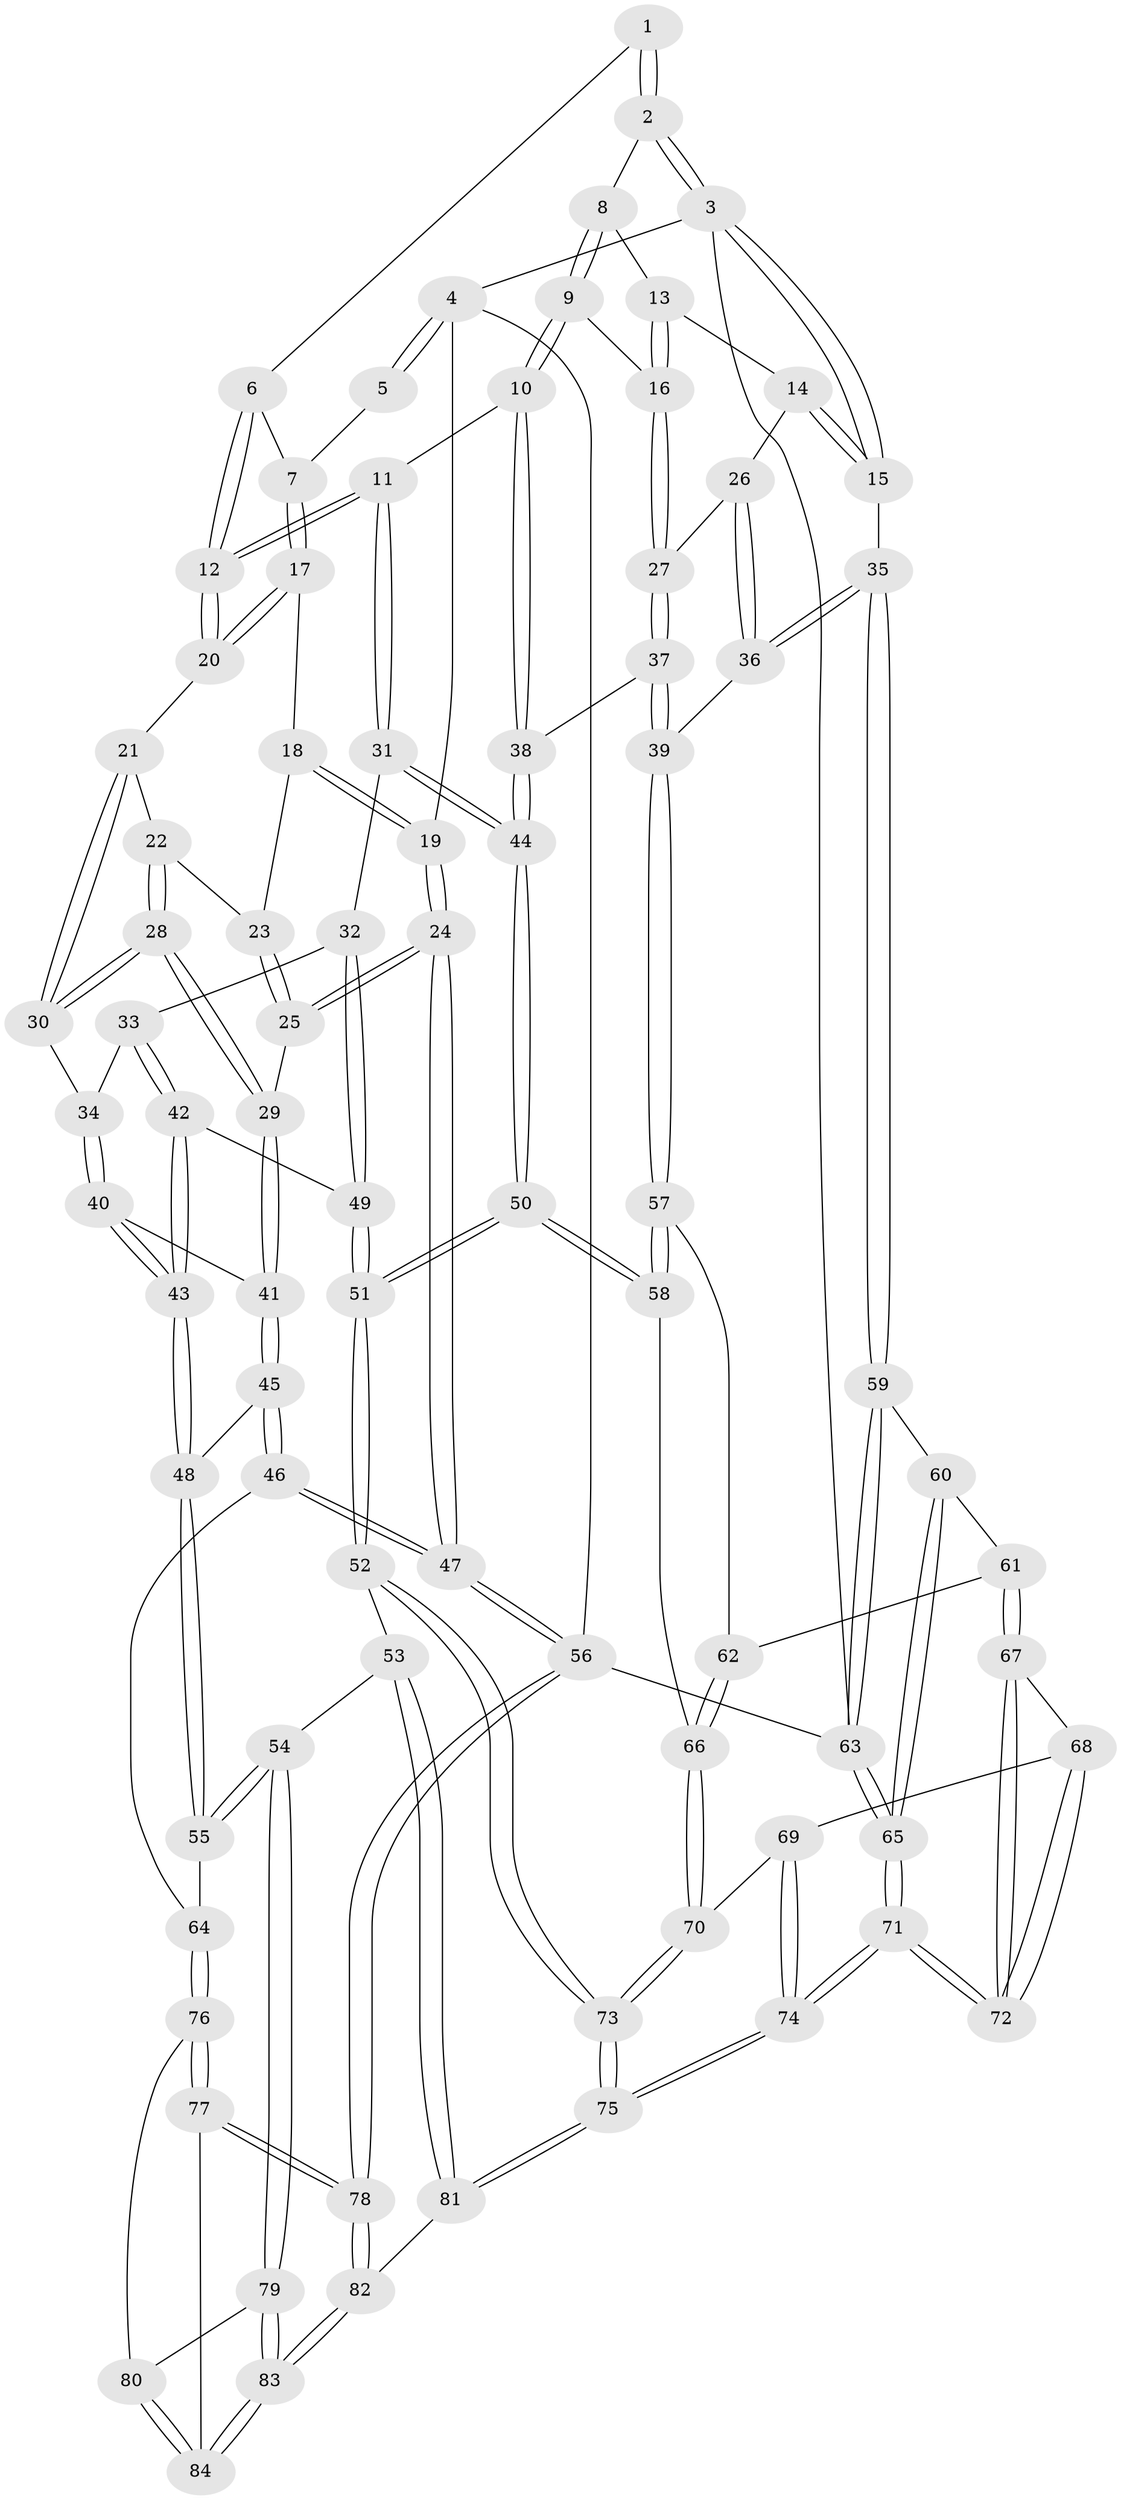 // coarse degree distribution, {4: 0.44, 5: 0.28, 6: 0.16, 3: 0.12}
// Generated by graph-tools (version 1.1) at 2025/42/03/06/25 10:42:30]
// undirected, 84 vertices, 207 edges
graph export_dot {
graph [start="1"]
  node [color=gray90,style=filled];
  1 [pos="+0.4391107191345095+0"];
  2 [pos="+0.566799424150106+0"];
  3 [pos="+1+0"];
  4 [pos="+0+0"];
  5 [pos="+0+0"];
  6 [pos="+0.4211228644116841+0"];
  7 [pos="+0.20628064839366653+0.13520227267963197"];
  8 [pos="+0.5948428876076033+0"];
  9 [pos="+0.6217792899422684+0.22833825045923561"];
  10 [pos="+0.4518963777490629+0.31200733422662297"];
  11 [pos="+0.4280808761712772+0.3118167948304508"];
  12 [pos="+0.39832017512428236+0.2821051766546166"];
  13 [pos="+0.8481329160068457+0.12851890898019203"];
  14 [pos="+0.9571547967228197+0.1307208529281452"];
  15 [pos="+1+0.1070794099602457"];
  16 [pos="+0.6736177265382919+0.2581937420380214"];
  17 [pos="+0.20618822212983598+0.13554767262657477"];
  18 [pos="+0.08919552801576296+0.1718982882957343"];
  19 [pos="+0+0"];
  20 [pos="+0.26658219997376364+0.2481397688584459"];
  21 [pos="+0.24433143890166406+0.2699550597226137"];
  22 [pos="+0.15195501613276757+0.29872220793960624"];
  23 [pos="+0.08870280608325967+0.1743865196220935"];
  24 [pos="+0+0.38151220186541884"];
  25 [pos="+0.002332833631838944+0.3646082489074528"];
  26 [pos="+0.7575386252480966+0.3039195306558251"];
  27 [pos="+0.6757483126697986+0.2612423271258656"];
  28 [pos="+0.04932498252405235+0.37916709749711075"];
  29 [pos="+0.04874219461448276+0.3794690886312775"];
  30 [pos="+0.22186540662595974+0.37181537649415425"];
  31 [pos="+0.3954965260256515+0.37987213113834695"];
  32 [pos="+0.3651170385775849+0.4201589713426559"];
  33 [pos="+0.24809219898910514+0.39337641467128"];
  34 [pos="+0.22449742959610108+0.3798155861996283"];
  35 [pos="+1+0.3749099376856313"];
  36 [pos="+0.864553946458446+0.3889925462525519"];
  37 [pos="+0.6548363362370664+0.4797881917080826"];
  38 [pos="+0.5900714581964381+0.4914913732345321"];
  39 [pos="+0.7325929811992964+0.5171991509275301"];
  40 [pos="+0.1889554718769377+0.4561501831789985"];
  41 [pos="+0.07905623621069137+0.42005357207258165"];
  42 [pos="+0.24727197322589817+0.5010566109244511"];
  43 [pos="+0.23141437878775978+0.5081720871432407"];
  44 [pos="+0.521307761340768+0.5784062323146831"];
  45 [pos="+0.0958901628727502+0.5665008451854748"];
  46 [pos="+0+0.6467802383446959"];
  47 [pos="+0+0.6307775169993861"];
  48 [pos="+0.19250482273185213+0.6047130316365736"];
  49 [pos="+0.3449149096916212+0.4713010961219509"];
  50 [pos="+0.497747528821014+0.6271498315514527"];
  51 [pos="+0.4261445917211025+0.6598923165468602"];
  52 [pos="+0.41481360735057055+0.6748626024612709"];
  53 [pos="+0.320152191857854+0.7211344692591556"];
  54 [pos="+0.2681735988041705+0.7250189349709889"];
  55 [pos="+0.23076679508010478+0.6906596793095447"];
  56 [pos="+0+1"];
  57 [pos="+0.7505216247930933+0.575240985971752"];
  58 [pos="+0.5570876216324525+0.6548823344325622"];
  59 [pos="+1+0.46341853671204064"];
  60 [pos="+0.8736783006691217+0.6331528311432758"];
  61 [pos="+0.7841879653304275+0.6289663730421956"];
  62 [pos="+0.7816865685010604+0.6259613959180054"];
  63 [pos="+1+1"];
  64 [pos="+0.031056013022069985+0.7203343052373635"];
  65 [pos="+1+1"];
  66 [pos="+0.5899055958333248+0.6842011320553333"];
  67 [pos="+0.7681384519621299+0.6754142066970875"];
  68 [pos="+0.6787970476551933+0.7318788832200196"];
  69 [pos="+0.6491490936674146+0.7381226525355933"];
  70 [pos="+0.6160424415551948+0.7216773844188585"];
  71 [pos="+0.9053714463306236+1"];
  72 [pos="+0.8236682970510878+0.9615623425234658"];
  73 [pos="+0.5360636842882318+0.8555555338918606"];
  74 [pos="+0.6703992785127115+1"];
  75 [pos="+0.6119666928570718+1"];
  76 [pos="+0.07016540417250199+0.8380127830695896"];
  77 [pos="+0.04853916136716509+0.8678845812283968"];
  78 [pos="+0+1"];
  79 [pos="+0.2661894584864513+0.7287377530357302"];
  80 [pos="+0.13573626747281323+0.8275559053413232"];
  81 [pos="+0.48737388936380843+1"];
  82 [pos="+0.2534028163376751+1"];
  83 [pos="+0.23841191821562288+1"];
  84 [pos="+0.16841516170866622+0.9261685156672963"];
  1 -- 2;
  1 -- 2;
  1 -- 6;
  2 -- 3;
  2 -- 3;
  2 -- 8;
  3 -- 4;
  3 -- 15;
  3 -- 15;
  3 -- 63;
  4 -- 5;
  4 -- 5;
  4 -- 19;
  4 -- 56;
  5 -- 7;
  6 -- 7;
  6 -- 12;
  6 -- 12;
  7 -- 17;
  7 -- 17;
  8 -- 9;
  8 -- 9;
  8 -- 13;
  9 -- 10;
  9 -- 10;
  9 -- 16;
  10 -- 11;
  10 -- 38;
  10 -- 38;
  11 -- 12;
  11 -- 12;
  11 -- 31;
  11 -- 31;
  12 -- 20;
  12 -- 20;
  13 -- 14;
  13 -- 16;
  13 -- 16;
  14 -- 15;
  14 -- 15;
  14 -- 26;
  15 -- 35;
  16 -- 27;
  16 -- 27;
  17 -- 18;
  17 -- 20;
  17 -- 20;
  18 -- 19;
  18 -- 19;
  18 -- 23;
  19 -- 24;
  19 -- 24;
  20 -- 21;
  21 -- 22;
  21 -- 30;
  21 -- 30;
  22 -- 23;
  22 -- 28;
  22 -- 28;
  23 -- 25;
  23 -- 25;
  24 -- 25;
  24 -- 25;
  24 -- 47;
  24 -- 47;
  25 -- 29;
  26 -- 27;
  26 -- 36;
  26 -- 36;
  27 -- 37;
  27 -- 37;
  28 -- 29;
  28 -- 29;
  28 -- 30;
  28 -- 30;
  29 -- 41;
  29 -- 41;
  30 -- 34;
  31 -- 32;
  31 -- 44;
  31 -- 44;
  32 -- 33;
  32 -- 49;
  32 -- 49;
  33 -- 34;
  33 -- 42;
  33 -- 42;
  34 -- 40;
  34 -- 40;
  35 -- 36;
  35 -- 36;
  35 -- 59;
  35 -- 59;
  36 -- 39;
  37 -- 38;
  37 -- 39;
  37 -- 39;
  38 -- 44;
  38 -- 44;
  39 -- 57;
  39 -- 57;
  40 -- 41;
  40 -- 43;
  40 -- 43;
  41 -- 45;
  41 -- 45;
  42 -- 43;
  42 -- 43;
  42 -- 49;
  43 -- 48;
  43 -- 48;
  44 -- 50;
  44 -- 50;
  45 -- 46;
  45 -- 46;
  45 -- 48;
  46 -- 47;
  46 -- 47;
  46 -- 64;
  47 -- 56;
  47 -- 56;
  48 -- 55;
  48 -- 55;
  49 -- 51;
  49 -- 51;
  50 -- 51;
  50 -- 51;
  50 -- 58;
  50 -- 58;
  51 -- 52;
  51 -- 52;
  52 -- 53;
  52 -- 73;
  52 -- 73;
  53 -- 54;
  53 -- 81;
  53 -- 81;
  54 -- 55;
  54 -- 55;
  54 -- 79;
  54 -- 79;
  55 -- 64;
  56 -- 78;
  56 -- 78;
  56 -- 63;
  57 -- 58;
  57 -- 58;
  57 -- 62;
  58 -- 66;
  59 -- 60;
  59 -- 63;
  59 -- 63;
  60 -- 61;
  60 -- 65;
  60 -- 65;
  61 -- 62;
  61 -- 67;
  61 -- 67;
  62 -- 66;
  62 -- 66;
  63 -- 65;
  63 -- 65;
  64 -- 76;
  64 -- 76;
  65 -- 71;
  65 -- 71;
  66 -- 70;
  66 -- 70;
  67 -- 68;
  67 -- 72;
  67 -- 72;
  68 -- 69;
  68 -- 72;
  68 -- 72;
  69 -- 70;
  69 -- 74;
  69 -- 74;
  70 -- 73;
  70 -- 73;
  71 -- 72;
  71 -- 72;
  71 -- 74;
  71 -- 74;
  73 -- 75;
  73 -- 75;
  74 -- 75;
  74 -- 75;
  75 -- 81;
  75 -- 81;
  76 -- 77;
  76 -- 77;
  76 -- 80;
  77 -- 78;
  77 -- 78;
  77 -- 84;
  78 -- 82;
  78 -- 82;
  79 -- 80;
  79 -- 83;
  79 -- 83;
  80 -- 84;
  80 -- 84;
  81 -- 82;
  82 -- 83;
  82 -- 83;
  83 -- 84;
  83 -- 84;
}
